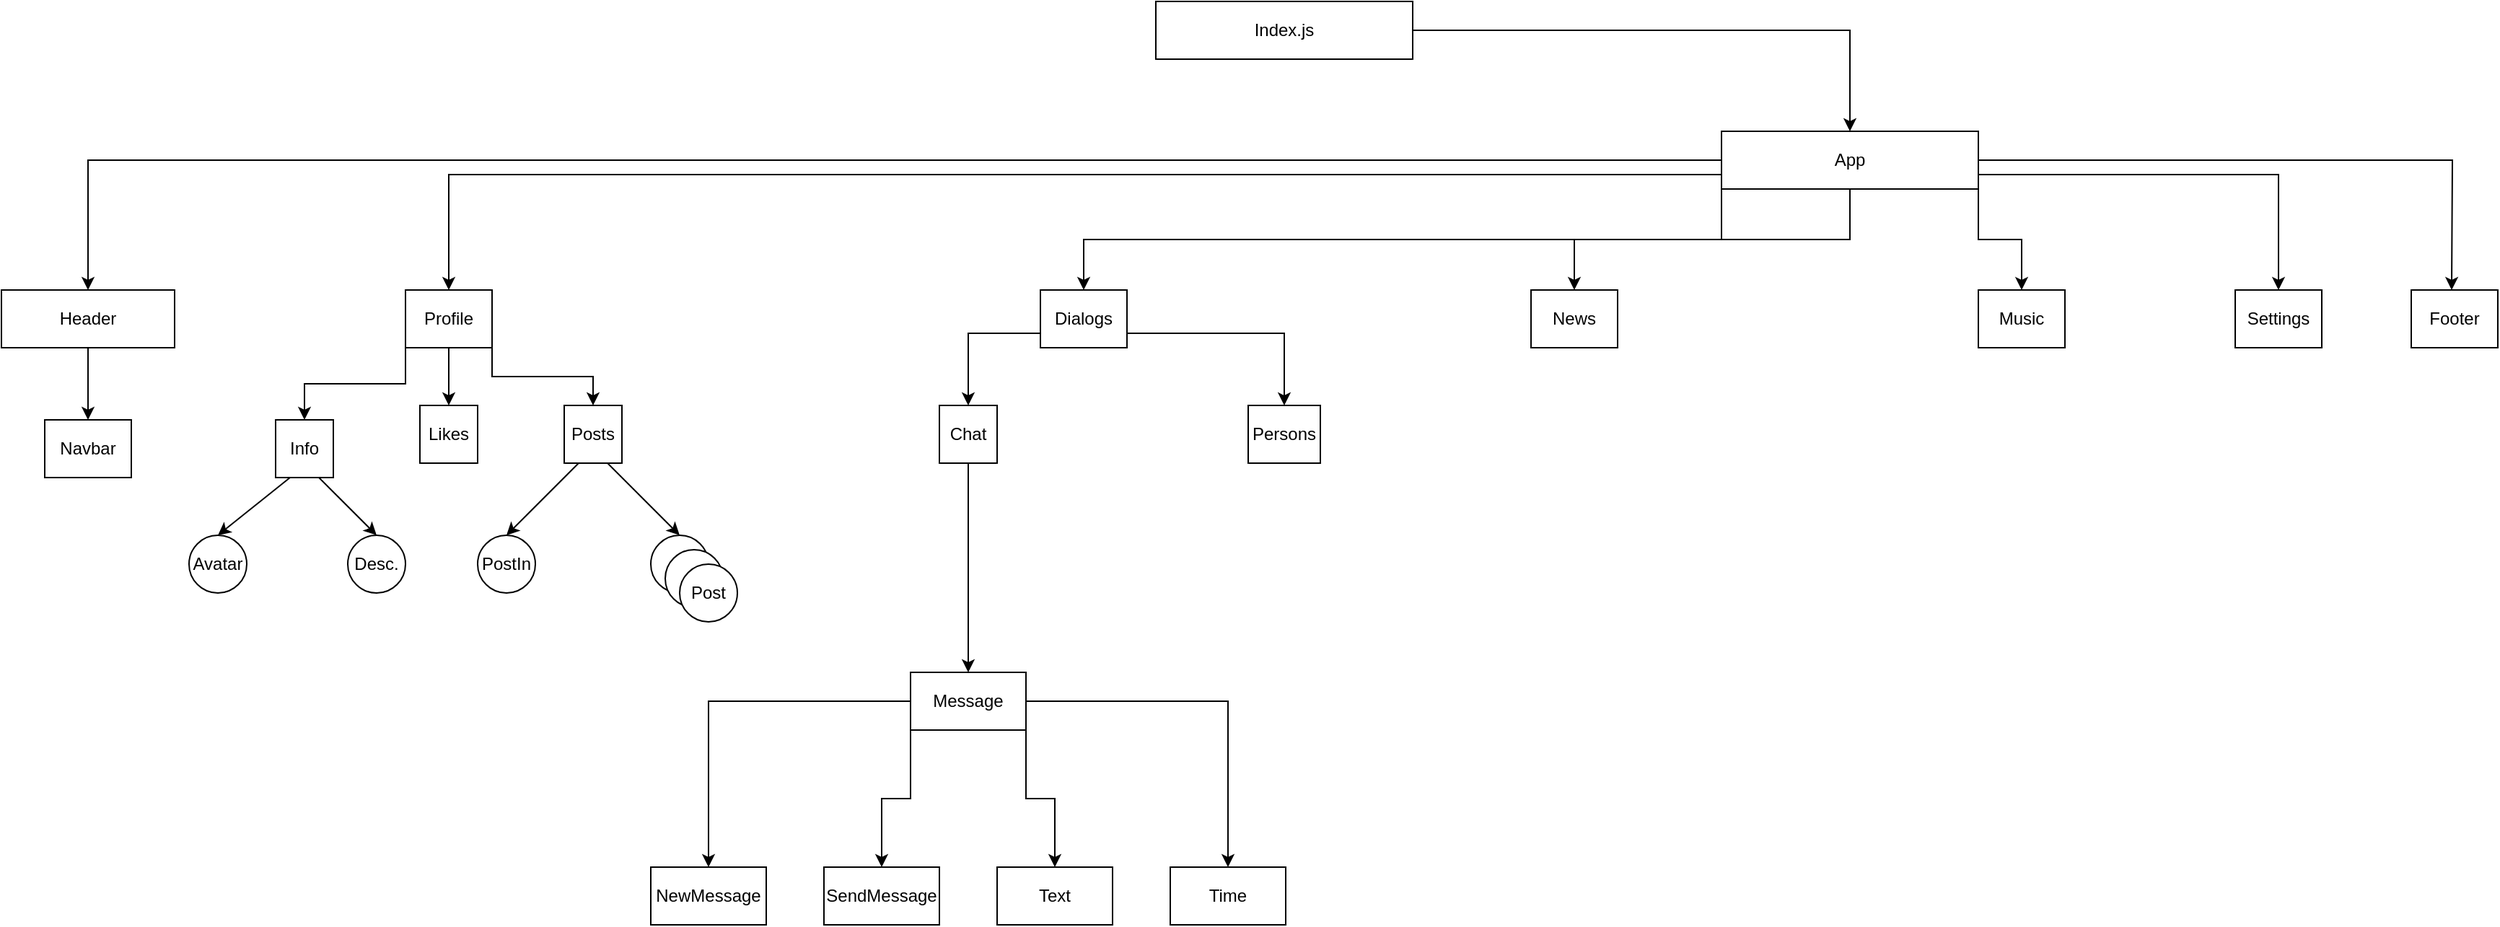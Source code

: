 <mxfile compressed="false" version="14.4.9" type="github">
  <diagram id="RkxR9PHCgIn5iF0d7TF5" name="Page-1">
    <mxGraphModel dx="3628" dy="1097" grid="1" gridSize="10" guides="1" tooltips="1" connect="1" arrows="1" fold="1" page="1" pageScale="1" pageWidth="827" pageHeight="1169" math="0" shadow="0">
      <root>
        <mxCell id="0" />
        <mxCell id="1" parent="0" />
        <mxCell id="8zug2v-V4Lu9-w7fZki3-29" style="edgeStyle=orthogonalEdgeStyle;rounded=0;orthogonalLoop=1;jettySize=auto;html=1;exitX=0;exitY=0.5;exitDx=0;exitDy=0;entryX=0.5;entryY=0;entryDx=0;entryDy=0;" parent="1" source="8zug2v-V4Lu9-w7fZki3-19" target="8zug2v-V4Lu9-w7fZki3-21" edge="1">
          <mxGeometry relative="1" as="geometry" />
        </mxCell>
        <mxCell id="8zug2v-V4Lu9-w7fZki3-30" style="edgeStyle=orthogonalEdgeStyle;rounded=0;orthogonalLoop=1;jettySize=auto;html=1;exitX=0;exitY=0.75;exitDx=0;exitDy=0;entryX=0.5;entryY=0;entryDx=0;entryDy=0;" parent="1" source="8zug2v-V4Lu9-w7fZki3-19" target="8zug2v-V4Lu9-w7fZki3-22" edge="1">
          <mxGeometry relative="1" as="geometry" />
        </mxCell>
        <mxCell id="8zug2v-V4Lu9-w7fZki3-31" style="edgeStyle=orthogonalEdgeStyle;rounded=0;orthogonalLoop=1;jettySize=auto;html=1;exitX=0;exitY=1;exitDx=0;exitDy=0;entryX=0.5;entryY=0;entryDx=0;entryDy=0;" parent="1" source="8zug2v-V4Lu9-w7fZki3-19" target="8zug2v-V4Lu9-w7fZki3-20" edge="1">
          <mxGeometry relative="1" as="geometry" />
        </mxCell>
        <mxCell id="8zug2v-V4Lu9-w7fZki3-32" style="edgeStyle=orthogonalEdgeStyle;rounded=0;orthogonalLoop=1;jettySize=auto;html=1;exitX=0.5;exitY=1;exitDx=0;exitDy=0;entryX=0.5;entryY=0;entryDx=0;entryDy=0;" parent="1" source="8zug2v-V4Lu9-w7fZki3-19" target="8zug2v-V4Lu9-w7fZki3-23" edge="1">
          <mxGeometry relative="1" as="geometry" />
        </mxCell>
        <mxCell id="8zug2v-V4Lu9-w7fZki3-33" style="edgeStyle=orthogonalEdgeStyle;rounded=0;orthogonalLoop=1;jettySize=auto;html=1;exitX=1;exitY=1;exitDx=0;exitDy=0;entryX=0.5;entryY=0;entryDx=0;entryDy=0;" parent="1" source="8zug2v-V4Lu9-w7fZki3-19" target="8zug2v-V4Lu9-w7fZki3-26" edge="1">
          <mxGeometry relative="1" as="geometry" />
        </mxCell>
        <mxCell id="8zug2v-V4Lu9-w7fZki3-34" style="edgeStyle=orthogonalEdgeStyle;rounded=0;orthogonalLoop=1;jettySize=auto;html=1;exitX=1;exitY=0.75;exitDx=0;exitDy=0;entryX=0.5;entryY=0;entryDx=0;entryDy=0;" parent="1" source="8zug2v-V4Lu9-w7fZki3-19" target="8zug2v-V4Lu9-w7fZki3-25" edge="1">
          <mxGeometry relative="1" as="geometry" />
        </mxCell>
        <mxCell id="8zug2v-V4Lu9-w7fZki3-35" style="edgeStyle=orthogonalEdgeStyle;rounded=0;orthogonalLoop=1;jettySize=auto;html=1;exitX=1;exitY=0.5;exitDx=0;exitDy=0;entryX=0.5;entryY=0;entryDx=0;entryDy=0;" parent="1" source="8zug2v-V4Lu9-w7fZki3-19" edge="1">
          <mxGeometry relative="1" as="geometry">
            <mxPoint x="788.0" y="320" as="targetPoint" />
          </mxGeometry>
        </mxCell>
        <mxCell id="8zug2v-V4Lu9-w7fZki3-19" value="App" style="rounded=0;whiteSpace=wrap;html=1;" parent="1" vertex="1">
          <mxGeometry x="282" y="210" width="178" height="40" as="geometry" />
        </mxCell>
        <mxCell id="O2dhjE2-FLxPkk-Ej-sA-11" style="edgeStyle=orthogonalEdgeStyle;rounded=0;orthogonalLoop=1;jettySize=auto;html=1;exitX=0;exitY=0.75;exitDx=0;exitDy=0;entryX=0.5;entryY=0;entryDx=0;entryDy=0;" edge="1" parent="1" source="8zug2v-V4Lu9-w7fZki3-20" target="O2dhjE2-FLxPkk-Ej-sA-9">
          <mxGeometry relative="1" as="geometry" />
        </mxCell>
        <mxCell id="O2dhjE2-FLxPkk-Ej-sA-12" style="edgeStyle=orthogonalEdgeStyle;rounded=0;orthogonalLoop=1;jettySize=auto;html=1;exitX=1;exitY=0.75;exitDx=0;exitDy=0;entryX=0.5;entryY=0;entryDx=0;entryDy=0;" edge="1" parent="1" source="8zug2v-V4Lu9-w7fZki3-20" target="O2dhjE2-FLxPkk-Ej-sA-10">
          <mxGeometry relative="1" as="geometry" />
        </mxCell>
        <mxCell id="8zug2v-V4Lu9-w7fZki3-20" value="Dialogs" style="rounded=0;whiteSpace=wrap;html=1;" parent="1" vertex="1">
          <mxGeometry x="-190" y="320" width="60" height="40" as="geometry" />
        </mxCell>
        <mxCell id="8zug2v-V4Lu9-w7fZki3-37" style="edgeStyle=orthogonalEdgeStyle;rounded=0;orthogonalLoop=1;jettySize=auto;html=1;exitX=0.5;exitY=1;exitDx=0;exitDy=0;entryX=0.5;entryY=0;entryDx=0;entryDy=0;" parent="1" source="8zug2v-V4Lu9-w7fZki3-21" target="8zug2v-V4Lu9-w7fZki3-36" edge="1">
          <mxGeometry relative="1" as="geometry" />
        </mxCell>
        <mxCell id="8zug2v-V4Lu9-w7fZki3-21" value="Header" style="rounded=0;whiteSpace=wrap;html=1;" parent="1" vertex="1">
          <mxGeometry x="-910" y="320" width="120" height="40" as="geometry" />
        </mxCell>
        <mxCell id="8zug2v-V4Lu9-w7fZki3-53" style="edgeStyle=orthogonalEdgeStyle;rounded=0;orthogonalLoop=1;jettySize=auto;html=1;exitX=0;exitY=1;exitDx=0;exitDy=0;entryX=0.5;entryY=0;entryDx=0;entryDy=0;" parent="1" source="8zug2v-V4Lu9-w7fZki3-22" target="8zug2v-V4Lu9-w7fZki3-38" edge="1">
          <mxGeometry relative="1" as="geometry" />
        </mxCell>
        <mxCell id="8zug2v-V4Lu9-w7fZki3-54" style="edgeStyle=orthogonalEdgeStyle;rounded=0;orthogonalLoop=1;jettySize=auto;html=1;exitX=0.5;exitY=1;exitDx=0;exitDy=0;entryX=0.5;entryY=0;entryDx=0;entryDy=0;" parent="1" source="8zug2v-V4Lu9-w7fZki3-22" target="8zug2v-V4Lu9-w7fZki3-39" edge="1">
          <mxGeometry relative="1" as="geometry" />
        </mxCell>
        <mxCell id="8zug2v-V4Lu9-w7fZki3-55" style="edgeStyle=orthogonalEdgeStyle;rounded=0;orthogonalLoop=1;jettySize=auto;html=1;exitX=1;exitY=1;exitDx=0;exitDy=0;entryX=0.5;entryY=0;entryDx=0;entryDy=0;" parent="1" source="8zug2v-V4Lu9-w7fZki3-22" target="8zug2v-V4Lu9-w7fZki3-40" edge="1">
          <mxGeometry relative="1" as="geometry" />
        </mxCell>
        <mxCell id="8zug2v-V4Lu9-w7fZki3-22" value="Profile" style="rounded=0;whiteSpace=wrap;html=1;" parent="1" vertex="1">
          <mxGeometry x="-630" y="320" width="60" height="40" as="geometry" />
        </mxCell>
        <mxCell id="8zug2v-V4Lu9-w7fZki3-23" value="News" style="rounded=0;whiteSpace=wrap;html=1;" parent="1" vertex="1">
          <mxGeometry x="150" y="320" width="60" height="40" as="geometry" />
        </mxCell>
        <mxCell id="8zug2v-V4Lu9-w7fZki3-24" value="Footer" style="rounded=0;whiteSpace=wrap;html=1;" parent="1" vertex="1">
          <mxGeometry x="760" y="320" width="60" height="40" as="geometry" />
        </mxCell>
        <mxCell id="8zug2v-V4Lu9-w7fZki3-25" value="Settings" style="rounded=0;whiteSpace=wrap;html=1;" parent="1" vertex="1">
          <mxGeometry x="638" y="320" width="60" height="40" as="geometry" />
        </mxCell>
        <mxCell id="8zug2v-V4Lu9-w7fZki3-26" value="Music" style="rounded=0;whiteSpace=wrap;html=1;" parent="1" vertex="1">
          <mxGeometry x="460" y="320" width="60" height="40" as="geometry" />
        </mxCell>
        <mxCell id="8zug2v-V4Lu9-w7fZki3-36" value="Navbar" style="rounded=0;whiteSpace=wrap;html=1;" parent="1" vertex="1">
          <mxGeometry x="-880" y="410" width="60" height="40" as="geometry" />
        </mxCell>
        <mxCell id="8zug2v-V4Lu9-w7fZki3-46" style="edgeStyle=none;rounded=0;orthogonalLoop=1;jettySize=auto;html=1;exitX=0.25;exitY=1;exitDx=0;exitDy=0;entryX=0.5;entryY=0;entryDx=0;entryDy=0;" parent="1" source="8zug2v-V4Lu9-w7fZki3-38" target="8zug2v-V4Lu9-w7fZki3-41" edge="1">
          <mxGeometry relative="1" as="geometry" />
        </mxCell>
        <mxCell id="8zug2v-V4Lu9-w7fZki3-48" style="edgeStyle=none;rounded=0;orthogonalLoop=1;jettySize=auto;html=1;exitX=0.75;exitY=1;exitDx=0;exitDy=0;entryX=0.5;entryY=0;entryDx=0;entryDy=0;" parent="1" source="8zug2v-V4Lu9-w7fZki3-38" target="8zug2v-V4Lu9-w7fZki3-43" edge="1">
          <mxGeometry relative="1" as="geometry" />
        </mxCell>
        <mxCell id="8zug2v-V4Lu9-w7fZki3-38" value="Info" style="rounded=0;whiteSpace=wrap;html=1;" parent="1" vertex="1">
          <mxGeometry x="-720" y="410" width="40" height="40" as="geometry" />
        </mxCell>
        <mxCell id="8zug2v-V4Lu9-w7fZki3-39" value="Likes" style="rounded=0;whiteSpace=wrap;html=1;" parent="1" vertex="1">
          <mxGeometry x="-620" y="400" width="40" height="40" as="geometry" />
        </mxCell>
        <mxCell id="8zug2v-V4Lu9-w7fZki3-51" style="edgeStyle=none;rounded=0;orthogonalLoop=1;jettySize=auto;html=1;exitX=0.75;exitY=1;exitDx=0;exitDy=0;entryX=0.5;entryY=0;entryDx=0;entryDy=0;" parent="1" source="8zug2v-V4Lu9-w7fZki3-40" target="8zug2v-V4Lu9-w7fZki3-50" edge="1">
          <mxGeometry relative="1" as="geometry" />
        </mxCell>
        <mxCell id="8zug2v-V4Lu9-w7fZki3-52" style="edgeStyle=none;rounded=0;orthogonalLoop=1;jettySize=auto;html=1;exitX=0.25;exitY=1;exitDx=0;exitDy=0;entryX=0.5;entryY=0;entryDx=0;entryDy=0;" parent="1" source="8zug2v-V4Lu9-w7fZki3-40" target="8zug2v-V4Lu9-w7fZki3-49" edge="1">
          <mxGeometry relative="1" as="geometry" />
        </mxCell>
        <mxCell id="8zug2v-V4Lu9-w7fZki3-40" value="Posts" style="rounded=0;whiteSpace=wrap;html=1;" parent="1" vertex="1">
          <mxGeometry x="-520" y="400" width="40" height="40" as="geometry" />
        </mxCell>
        <mxCell id="8zug2v-V4Lu9-w7fZki3-41" value="Avatar" style="ellipse;whiteSpace=wrap;html=1;" parent="1" vertex="1">
          <mxGeometry x="-780" y="490" width="40" height="40" as="geometry" />
        </mxCell>
        <mxCell id="8zug2v-V4Lu9-w7fZki3-43" value="&lt;span&gt;Desc.&lt;/span&gt;" style="ellipse;whiteSpace=wrap;html=1;" parent="1" vertex="1">
          <mxGeometry x="-670" y="490" width="40" height="40" as="geometry" />
        </mxCell>
        <mxCell id="8zug2v-V4Lu9-w7fZki3-49" value="PostIn" style="ellipse;whiteSpace=wrap;html=1;" parent="1" vertex="1">
          <mxGeometry x="-580" y="490" width="40" height="40" as="geometry" />
        </mxCell>
        <mxCell id="8zug2v-V4Lu9-w7fZki3-50" value="" style="ellipse;whiteSpace=wrap;html=1;" parent="1" vertex="1">
          <mxGeometry x="-460" y="490" width="40" height="40" as="geometry" />
        </mxCell>
        <mxCell id="8zug2v-V4Lu9-w7fZki3-59" style="edgeStyle=orthogonalEdgeStyle;rounded=0;orthogonalLoop=1;jettySize=auto;html=1;exitX=1;exitY=0.5;exitDx=0;exitDy=0;entryX=0.5;entryY=0;entryDx=0;entryDy=0;" parent="1" source="8zug2v-V4Lu9-w7fZki3-58" target="8zug2v-V4Lu9-w7fZki3-19" edge="1">
          <mxGeometry relative="1" as="geometry" />
        </mxCell>
        <mxCell id="8zug2v-V4Lu9-w7fZki3-58" value="Index.js" style="rounded=0;whiteSpace=wrap;html=1;" parent="1" vertex="1">
          <mxGeometry x="-110" y="120" width="178" height="40" as="geometry" />
        </mxCell>
        <mxCell id="O2dhjE2-FLxPkk-Ej-sA-7" value="" style="ellipse;whiteSpace=wrap;html=1;" vertex="1" parent="1">
          <mxGeometry x="-450" y="500" width="40" height="40" as="geometry" />
        </mxCell>
        <mxCell id="O2dhjE2-FLxPkk-Ej-sA-8" value="Post" style="ellipse;whiteSpace=wrap;html=1;" vertex="1" parent="1">
          <mxGeometry x="-440" y="510" width="40" height="40" as="geometry" />
        </mxCell>
        <mxCell id="O2dhjE2-FLxPkk-Ej-sA-14" style="edgeStyle=orthogonalEdgeStyle;rounded=0;orthogonalLoop=1;jettySize=auto;html=1;exitX=0.5;exitY=1;exitDx=0;exitDy=0;" edge="1" parent="1" source="O2dhjE2-FLxPkk-Ej-sA-9" target="O2dhjE2-FLxPkk-Ej-sA-13">
          <mxGeometry relative="1" as="geometry" />
        </mxCell>
        <mxCell id="O2dhjE2-FLxPkk-Ej-sA-9" value="Chat" style="rounded=0;whiteSpace=wrap;html=1;" vertex="1" parent="1">
          <mxGeometry x="-260" y="400" width="40" height="40" as="geometry" />
        </mxCell>
        <mxCell id="O2dhjE2-FLxPkk-Ej-sA-10" value="Persons" style="rounded=0;whiteSpace=wrap;html=1;" vertex="1" parent="1">
          <mxGeometry x="-46" y="400" width="50" height="40" as="geometry" />
        </mxCell>
        <mxCell id="O2dhjE2-FLxPkk-Ej-sA-19" style="edgeStyle=orthogonalEdgeStyle;rounded=0;orthogonalLoop=1;jettySize=auto;html=1;exitX=0;exitY=0.5;exitDx=0;exitDy=0;entryX=0.5;entryY=0;entryDx=0;entryDy=0;" edge="1" parent="1" source="O2dhjE2-FLxPkk-Ej-sA-13" target="O2dhjE2-FLxPkk-Ej-sA-18">
          <mxGeometry relative="1" as="geometry" />
        </mxCell>
        <mxCell id="O2dhjE2-FLxPkk-Ej-sA-20" style="edgeStyle=orthogonalEdgeStyle;rounded=0;orthogonalLoop=1;jettySize=auto;html=1;exitX=0;exitY=1;exitDx=0;exitDy=0;entryX=0.5;entryY=0;entryDx=0;entryDy=0;" edge="1" parent="1" source="O2dhjE2-FLxPkk-Ej-sA-13" target="O2dhjE2-FLxPkk-Ej-sA-17">
          <mxGeometry relative="1" as="geometry" />
        </mxCell>
        <mxCell id="O2dhjE2-FLxPkk-Ej-sA-21" style="edgeStyle=orthogonalEdgeStyle;rounded=0;orthogonalLoop=1;jettySize=auto;html=1;exitX=1;exitY=1;exitDx=0;exitDy=0;" edge="1" parent="1" source="O2dhjE2-FLxPkk-Ej-sA-13" target="O2dhjE2-FLxPkk-Ej-sA-16">
          <mxGeometry relative="1" as="geometry" />
        </mxCell>
        <mxCell id="O2dhjE2-FLxPkk-Ej-sA-22" style="edgeStyle=orthogonalEdgeStyle;rounded=0;orthogonalLoop=1;jettySize=auto;html=1;exitX=1;exitY=0.5;exitDx=0;exitDy=0;" edge="1" parent="1" source="O2dhjE2-FLxPkk-Ej-sA-13" target="O2dhjE2-FLxPkk-Ej-sA-15">
          <mxGeometry relative="1" as="geometry" />
        </mxCell>
        <mxCell id="O2dhjE2-FLxPkk-Ej-sA-13" value="Message" style="rounded=0;whiteSpace=wrap;html=1;" vertex="1" parent="1">
          <mxGeometry x="-280" y="585" width="80" height="40" as="geometry" />
        </mxCell>
        <mxCell id="O2dhjE2-FLxPkk-Ej-sA-15" value="Time" style="rounded=0;whiteSpace=wrap;html=1;" vertex="1" parent="1">
          <mxGeometry x="-100" y="720" width="80" height="40" as="geometry" />
        </mxCell>
        <mxCell id="O2dhjE2-FLxPkk-Ej-sA-16" value="Text" style="rounded=0;whiteSpace=wrap;html=1;" vertex="1" parent="1">
          <mxGeometry x="-220" y="720" width="80" height="40" as="geometry" />
        </mxCell>
        <mxCell id="O2dhjE2-FLxPkk-Ej-sA-17" value="SendMessage" style="rounded=0;whiteSpace=wrap;html=1;" vertex="1" parent="1">
          <mxGeometry x="-340" y="720" width="80" height="40" as="geometry" />
        </mxCell>
        <mxCell id="O2dhjE2-FLxPkk-Ej-sA-18" value="NewMessage" style="rounded=0;whiteSpace=wrap;html=1;" vertex="1" parent="1">
          <mxGeometry x="-460" y="720" width="80" height="40" as="geometry" />
        </mxCell>
      </root>
    </mxGraphModel>
  </diagram>
</mxfile>
